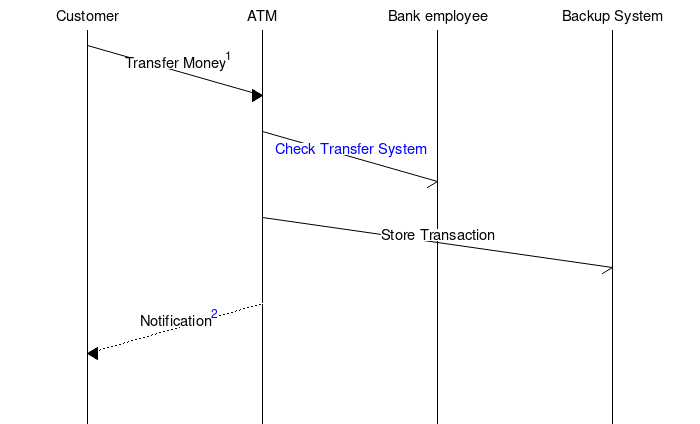 msc {
	# Option
	width="700", hscale="1.5", arcgradient="50";
	#Entity
	a[label="Customer"],
	b[label="ATM"], 
	c[label="Bank employee"], 
	d[label="Backup System"];
	#Message sequnce
	a => b[label="Transfer Money", 
		ID="1"];
	b -> c[label="Check Transfer System", 
		URL="\ref BankEmployee#trasactionSignal()"];
	b -> d[label="Store Transaction"];
	a << b[label="Notification", 
		ID="2",
		IDURL="http://wiki.arsheet.org"];
}